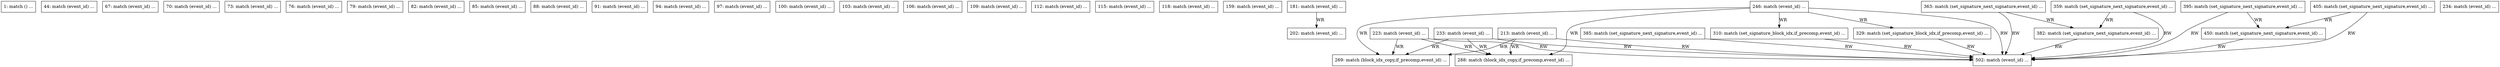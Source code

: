 digraph G {
  "1: match () ...
" [shape=box, ];
  "44: match (event_id) ...
" [shape=box, ];
  "67: match (event_id) ...
" [shape=box, ];
  "70: match (event_id) ...
" [shape=box, ];
  "73: match (event_id) ...
" [shape=box, ];
  "76: match (event_id) ...
" [shape=box, ];
  "79: match (event_id) ...
" [shape=box, ];
  "82: match (event_id) ...
" [shape=box, ];
  "85: match (event_id) ...
" [shape=box, ];
  "88: match (event_id) ...
" [shape=box, ];
  "91: match (event_id) ...
" [shape=box, ];
  "94: match (event_id) ...
" [shape=box, ];
  "97: match (event_id) ...
" [shape=box, ];
  "100: match (event_id) ...
" [shape=box, ];
  "103: match (event_id) ...
" [shape=box, ];
  "106: match (event_id) ...
" [shape=box, ];
  "109: match (event_id) ...
" [shape=box, ];
  "112: match (event_id) ...
" [shape=box, ];
  "115: match (event_id) ...
" [shape=box, ];
  "118: match (event_id) ...
" [shape=box, ];
  "159: match (event_id) ...
" [shape=box, ];
  "181: match (event_id) ...
" [shape=box, ];
  "202: match (event_id) ...
" [shape=box, ];
  "213: match (event_id) ...
" [shape=box, ];
  "223: match (event_id) ...
" [shape=box, ];
  "233: match (event_id) ...
" [shape=box, ];
  "234: match (event_id) ...
" [shape=box, ];
  "246: match (event_id) ...
" [shape=box, ];
  "269: match (block_idx_copy,if_precomp,event_id) ...
" [shape=box, ];
  "288: match (block_idx_copy,if_precomp,event_id) ...
" [shape=box, ];
  "310: match (set_signature_block_idx,if_precomp,event_id) ...
" [shape=box, ];
  "329: match (set_signature_block_idx,if_precomp,event_id) ...
" [shape=box, ];
  "359: match (set_signature_next_signature,event_id) ...
" [shape=box, ];
  "363: match (set_signature_next_signature,event_id) ...
" [shape=box, ];
  "382: match (set_signature_next_signature,event_id) ...
" [shape=box, ];
  "385: match (set_signature_next_signature,event_id) ...
" [shape=box, ];
  "395: match (set_signature_next_signature,event_id) ...
" [shape=box, ];
  "405: match (set_signature_next_signature,event_id) ...
" [shape=box, ];
  "450: match (set_signature_next_signature,event_id) ...
" [shape=box, ];
  "502: match (event_id) ...
" [shape=box, ];
  
  
  "181: match (event_id) ...
" -> "202: match (event_id) ...
" [label="WR", ];
  "213: match (event_id) ...
" -> "269: match (block_idx_copy,if_precomp,event_id) ...
" [
  label="WR", ];
  "213: match (event_id) ...
" -> "288: match (block_idx_copy,if_precomp,event_id) ...
" [
  label="WR", ];
  "213: match (event_id) ...
" -> "502: match (event_id) ...
" [label="RW", ];
  "223: match (event_id) ...
" -> "269: match (block_idx_copy,if_precomp,event_id) ...
" [
  label="WR", ];
  "223: match (event_id) ...
" -> "288: match (block_idx_copy,if_precomp,event_id) ...
" [
  label="WR", ];
  "223: match (event_id) ...
" -> "502: match (event_id) ...
" [label="RW", ];
  "233: match (event_id) ...
" -> "269: match (block_idx_copy,if_precomp,event_id) ...
" [
  label="WR", ];
  "233: match (event_id) ...
" -> "288: match (block_idx_copy,if_precomp,event_id) ...
" [
  label="WR", ];
  "233: match (event_id) ...
" -> "502: match (event_id) ...
" [label="RW", ];
  "246: match (event_id) ...
" -> "269: match (block_idx_copy,if_precomp,event_id) ...
" [
  label="WR", ];
  "246: match (event_id) ...
" -> "288: match (block_idx_copy,if_precomp,event_id) ...
" [
  label="WR", ];
  "246: match (event_id) ...
" -> "310: match (set_signature_block_idx,if_precomp,event_id) ...
" [
  label="WR", ];
  "246: match (event_id) ...
" -> "329: match (set_signature_block_idx,if_precomp,event_id) ...
" [
  label="WR", ];
  "246: match (event_id) ...
" -> "502: match (event_id) ...
" [label="RW", ];
  "310: match (set_signature_block_idx,if_precomp,event_id) ...
" -> "502: match (event_id) ...
" [
  label="RW", ];
  "329: match (set_signature_block_idx,if_precomp,event_id) ...
" -> "502: match (event_id) ...
" [
  label="RW", ];
  "359: match (set_signature_next_signature,event_id) ...
" -> "382: match (set_signature_next_signature,event_id) ...
" [
  label="WR", ];
  "359: match (set_signature_next_signature,event_id) ...
" -> "502: match (event_id) ...
" [
  label="RW", ];
  "363: match (set_signature_next_signature,event_id) ...
" -> "382: match (set_signature_next_signature,event_id) ...
" [
  label="WR", ];
  "363: match (set_signature_next_signature,event_id) ...
" -> "502: match (event_id) ...
" [
  label="RW", ];
  "382: match (set_signature_next_signature,event_id) ...
" -> "502: match (event_id) ...
" [
  label="RW", ];
  "385: match (set_signature_next_signature,event_id) ...
" -> "502: match (event_id) ...
" [
  label="RW", ];
  "395: match (set_signature_next_signature,event_id) ...
" -> "450: match (set_signature_next_signature,event_id) ...
" [
  label="WR", ];
  "395: match (set_signature_next_signature,event_id) ...
" -> "502: match (event_id) ...
" [
  label="RW", ];
  "405: match (set_signature_next_signature,event_id) ...
" -> "450: match (set_signature_next_signature,event_id) ...
" [
  label="WR", ];
  "405: match (set_signature_next_signature,event_id) ...
" -> "502: match (event_id) ...
" [
  label="RW", ];
  "450: match (set_signature_next_signature,event_id) ...
" -> "502: match (event_id) ...
" [
  label="RW", ];
  
  }